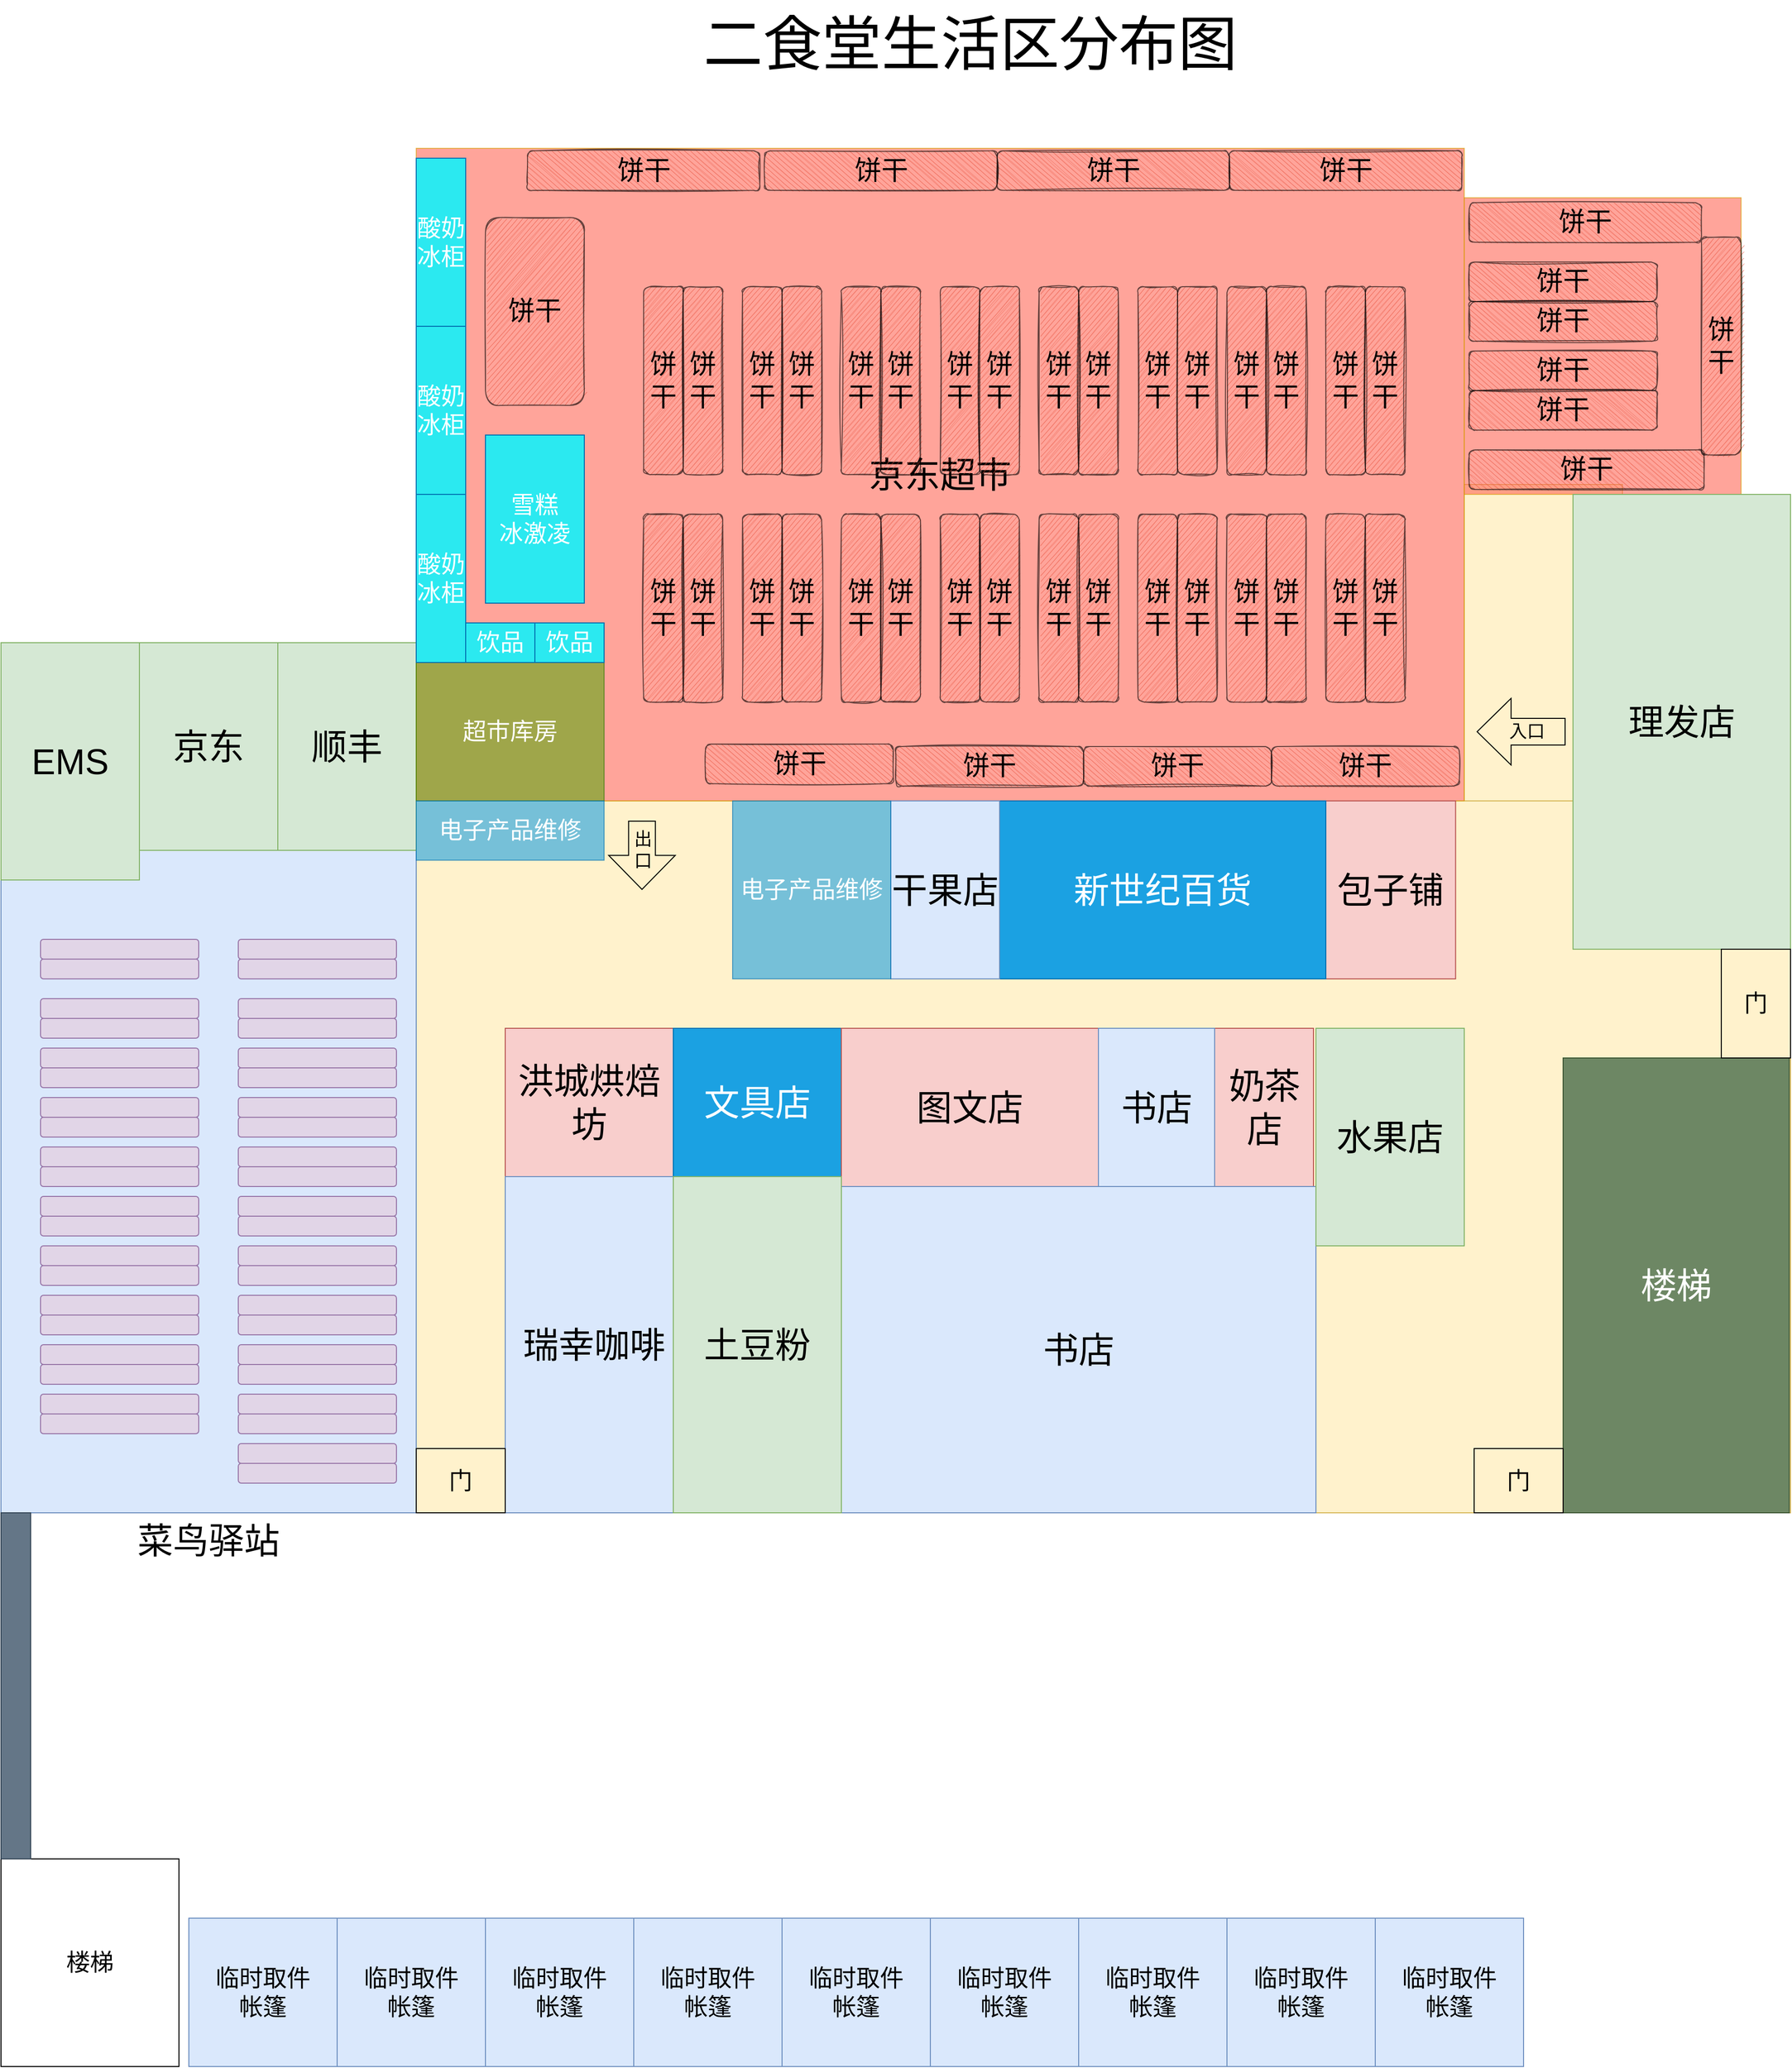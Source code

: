 <mxfile version="20.2.7" type="device"><diagram id="ftSBkCilWNvY00WkRWPh" name="第 1 页"><mxGraphModel dx="2687" dy="1644" grid="1" gridSize="10" guides="1" tooltips="1" connect="1" arrows="1" fold="1" page="1" pageScale="1" pageWidth="2250" pageHeight="1700" math="0" shadow="0"><root><mxCell id="0"/><mxCell id="1" parent="0"/><mxCell id="KWFDjnMZD2PbxV3xAg0K-165" value="" style="rounded=0;whiteSpace=wrap;html=1;fillColor=#fff2cc;strokeColor=#d6b656;" vertex="1" parent="1"><mxGeometry x="1620" y="530" width="160" height="320" as="geometry"/></mxCell><mxCell id="KWFDjnMZD2PbxV3xAg0K-2" value="" style="rounded=0;whiteSpace=wrap;html=1;fillColor=#fff2cc;strokeColor=#d6b656;" vertex="1" parent="1"><mxGeometry x="550" y="850" width="1400" height="720" as="geometry"/></mxCell><mxCell id="KWFDjnMZD2PbxV3xAg0K-3" value="菜鸟驿站" style="rounded=0;whiteSpace=wrap;html=1;fillColor=#dae8fc;strokeColor=#6c8ebf;fontSize=36;labelPosition=center;verticalLabelPosition=bottom;align=center;verticalAlign=top;" vertex="1" parent="1"><mxGeometry x="140" y="710" width="420" height="860" as="geometry"/></mxCell><mxCell id="KWFDjnMZD2PbxV3xAg0K-17" value="" style="rounded=1;whiteSpace=wrap;html=1;fontSize=36;fillColor=#e1d5e7;strokeColor=#9673a6;" vertex="1" parent="1"><mxGeometry x="380" y="1010" width="160" height="20" as="geometry"/></mxCell><mxCell id="KWFDjnMZD2PbxV3xAg0K-18" value="" style="rounded=1;whiteSpace=wrap;html=1;fontSize=36;fillColor=#e1d5e7;strokeColor=#9673a6;" vertex="1" parent="1"><mxGeometry x="380" y="1050" width="160" height="20" as="geometry"/></mxCell><mxCell id="KWFDjnMZD2PbxV3xAg0K-19" value="" style="rounded=1;whiteSpace=wrap;html=1;fontSize=36;fillColor=#e1d5e7;strokeColor=#9673a6;" vertex="1" parent="1"><mxGeometry x="380" y="1070" width="160" height="20" as="geometry"/></mxCell><mxCell id="KWFDjnMZD2PbxV3xAg0K-20" value="" style="rounded=1;whiteSpace=wrap;html=1;fontSize=36;fillColor=#e1d5e7;strokeColor=#9673a6;" vertex="1" parent="1"><mxGeometry x="380" y="1100" width="160" height="20" as="geometry"/></mxCell><mxCell id="KWFDjnMZD2PbxV3xAg0K-21" value="" style="rounded=1;whiteSpace=wrap;html=1;fontSize=36;fillColor=#e1d5e7;strokeColor=#9673a6;" vertex="1" parent="1"><mxGeometry x="380" y="1150" width="160" height="20" as="geometry"/></mxCell><mxCell id="KWFDjnMZD2PbxV3xAg0K-22" value="" style="rounded=1;whiteSpace=wrap;html=1;fontSize=36;fillColor=#e1d5e7;strokeColor=#9673a6;" vertex="1" parent="1"><mxGeometry x="380" y="1170" width="160" height="20" as="geometry"/></mxCell><mxCell id="KWFDjnMZD2PbxV3xAg0K-23" value="" style="rounded=1;whiteSpace=wrap;html=1;fontSize=36;fillColor=#e1d5e7;strokeColor=#9673a6;" vertex="1" parent="1"><mxGeometry x="380" y="1200" width="160" height="20" as="geometry"/></mxCell><mxCell id="KWFDjnMZD2PbxV3xAg0K-24" value="" style="rounded=1;whiteSpace=wrap;html=1;fontSize=36;fillColor=#e1d5e7;strokeColor=#9673a6;" vertex="1" parent="1"><mxGeometry x="380" y="1220" width="160" height="20" as="geometry"/></mxCell><mxCell id="KWFDjnMZD2PbxV3xAg0K-25" value="" style="rounded=1;whiteSpace=wrap;html=1;fontSize=36;fillColor=#e1d5e7;strokeColor=#9673a6;" vertex="1" parent="1"><mxGeometry x="380" y="1250" width="160" height="20" as="geometry"/></mxCell><mxCell id="KWFDjnMZD2PbxV3xAg0K-26" value="" style="rounded=1;whiteSpace=wrap;html=1;fontSize=36;fillColor=#e1d5e7;strokeColor=#9673a6;" vertex="1" parent="1"><mxGeometry x="380" y="1270" width="160" height="20" as="geometry"/></mxCell><mxCell id="KWFDjnMZD2PbxV3xAg0K-27" value="" style="rounded=1;whiteSpace=wrap;html=1;fontSize=36;fillColor=#e1d5e7;strokeColor=#9673a6;" vertex="1" parent="1"><mxGeometry x="380" y="990" width="160" height="20" as="geometry"/></mxCell><mxCell id="KWFDjnMZD2PbxV3xAg0K-28" value="" style="rounded=1;whiteSpace=wrap;html=1;fontSize=36;fillColor=#e1d5e7;strokeColor=#9673a6;" vertex="1" parent="1"><mxGeometry x="380" y="1120" width="160" height="20" as="geometry"/></mxCell><mxCell id="KWFDjnMZD2PbxV3xAg0K-29" value="" style="rounded=1;whiteSpace=wrap;html=1;fontSize=36;fillColor=#e1d5e7;strokeColor=#9673a6;" vertex="1" parent="1"><mxGeometry x="380" y="1300" width="160" height="20" as="geometry"/></mxCell><mxCell id="KWFDjnMZD2PbxV3xAg0K-30" value="" style="rounded=1;whiteSpace=wrap;html=1;fontSize=36;fillColor=#e1d5e7;strokeColor=#9673a6;" vertex="1" parent="1"><mxGeometry x="380" y="1320" width="160" height="20" as="geometry"/></mxCell><mxCell id="KWFDjnMZD2PbxV3xAg0K-33" value="京东" style="rounded=0;whiteSpace=wrap;html=1;fontSize=36;fillColor=#d5e8d4;strokeColor=#82b366;" vertex="1" parent="1"><mxGeometry x="280" y="690" width="140" height="210" as="geometry"/></mxCell><mxCell id="KWFDjnMZD2PbxV3xAg0K-34" value="顺丰" style="rounded=0;whiteSpace=wrap;html=1;fontSize=36;fillColor=#d5e8d4;strokeColor=#82b366;" vertex="1" parent="1"><mxGeometry x="420" y="690" width="140" height="210" as="geometry"/></mxCell><mxCell id="KWFDjnMZD2PbxV3xAg0K-36" value="洪城烘焙坊" style="rounded=0;whiteSpace=wrap;html=1;fontSize=36;fillColor=#f8cecc;strokeColor=#b85450;" vertex="1" parent="1"><mxGeometry x="650" y="1080" width="170" height="150" as="geometry"/></mxCell><mxCell id="KWFDjnMZD2PbxV3xAg0K-37" value="瑞幸咖啡" style="rounded=0;whiteSpace=wrap;html=1;fontSize=36;fillColor=#dae8fc;strokeColor=#6c8ebf;" vertex="1" parent="1"><mxGeometry x="650" y="1230" width="180" height="340" as="geometry"/></mxCell><mxCell id="KWFDjnMZD2PbxV3xAg0K-38" value="京东超市" style="rounded=0;whiteSpace=wrap;html=1;fontSize=36;fillColor=#FF6857;strokeColor=#d79b00;opacity=60;" vertex="1" parent="1"><mxGeometry x="560" y="190" width="1060" height="660" as="geometry"/></mxCell><mxCell id="KWFDjnMZD2PbxV3xAg0K-39" value="" style="shape=flexArrow;endArrow=classic;html=1;rounded=0;fontSize=36;endWidth=39.259;endSize=11.121;width=27.083;" edge="1" parent="1"><mxGeometry width="50" height="50" relative="1" as="geometry"><mxPoint x="1722.5" y="780" as="sourcePoint"/><mxPoint x="1632.5" y="780" as="targetPoint"/></mxGeometry></mxCell><mxCell id="KWFDjnMZD2PbxV3xAg0K-41" value="入口" style="edgeLabel;html=1;align=center;verticalAlign=middle;resizable=0;points=[];fontSize=18;labelBackgroundColor=none;" vertex="1" connectable="0" parent="KWFDjnMZD2PbxV3xAg0K-39"><mxGeometry x="0.305" relative="1" as="geometry"><mxPoint x="19" as="offset"/></mxGeometry></mxCell><mxCell id="KWFDjnMZD2PbxV3xAg0K-42" value="" style="shape=flexArrow;endArrow=classic;html=1;rounded=0;fontSize=36;endWidth=39.259;endSize=11.121;width=27.083;labelBackgroundColor=none;" edge="1" parent="1"><mxGeometry width="50" height="50" relative="1" as="geometry"><mxPoint x="788.33" y="870" as="sourcePoint"/><mxPoint x="788.33" y="940" as="targetPoint"/></mxGeometry></mxCell><mxCell id="KWFDjnMZD2PbxV3xAg0K-44" value="出&lt;br&gt;口" style="edgeLabel;html=1;align=center;verticalAlign=middle;resizable=0;points=[];fontSize=18;labelBackgroundColor=none;" vertex="1" connectable="0" parent="KWFDjnMZD2PbxV3xAg0K-42"><mxGeometry x="-0.491" y="2" relative="1" as="geometry"><mxPoint x="-2" y="12" as="offset"/></mxGeometry></mxCell><mxCell id="KWFDjnMZD2PbxV3xAg0K-45" value="&lt;font style=&quot;font-size: 24px;&quot;&gt;超市库房&lt;/font&gt;" style="rounded=0;whiteSpace=wrap;html=1;labelBackgroundColor=none;fontSize=24;fillColor=#60a917;opacity=60;strokeColor=#2D7600;arcSize=29;fontColor=#ffffff;" vertex="1" parent="1"><mxGeometry x="560" y="710" width="190" height="140" as="geometry"/></mxCell><mxCell id="KWFDjnMZD2PbxV3xAg0K-46" value="饼干" style="rounded=1;whiteSpace=wrap;html=1;shadow=0;glass=0;sketch=1;fillStyle=auto;fontSize=27;fontColor=none;fillColor=#E85642;gradientColor=none;opacity=60;" vertex="1" parent="1"><mxGeometry x="830" y="560" width="40" height="190" as="geometry"/></mxCell><mxCell id="KWFDjnMZD2PbxV3xAg0K-47" value="EMS" style="rounded=0;whiteSpace=wrap;html=1;fontSize=36;fillColor=#d5e8d4;strokeColor=#82b366;" vertex="1" parent="1"><mxGeometry x="140" y="690" width="140" height="240" as="geometry"/></mxCell><mxCell id="KWFDjnMZD2PbxV3xAg0K-49" value="" style="rounded=1;whiteSpace=wrap;html=1;fontSize=36;fillColor=#e1d5e7;strokeColor=#9673a6;" vertex="1" parent="1"><mxGeometry x="380" y="1350" width="160" height="20" as="geometry"/></mxCell><mxCell id="KWFDjnMZD2PbxV3xAg0K-50" value="" style="rounded=1;whiteSpace=wrap;html=1;fontSize=36;fillColor=#e1d5e7;strokeColor=#9673a6;" vertex="1" parent="1"><mxGeometry x="380" y="1370" width="160" height="20" as="geometry"/></mxCell><mxCell id="KWFDjnMZD2PbxV3xAg0K-51" value="" style="rounded=1;whiteSpace=wrap;html=1;fontSize=36;fillColor=#e1d5e7;strokeColor=#9673a6;" vertex="1" parent="1"><mxGeometry x="380" y="1400" width="160" height="20" as="geometry"/></mxCell><mxCell id="KWFDjnMZD2PbxV3xAg0K-52" value="" style="rounded=1;whiteSpace=wrap;html=1;fontSize=36;fillColor=#e1d5e7;strokeColor=#9673a6;" vertex="1" parent="1"><mxGeometry x="380" y="1420" width="160" height="20" as="geometry"/></mxCell><mxCell id="KWFDjnMZD2PbxV3xAg0K-53" value="" style="rounded=1;whiteSpace=wrap;html=1;fontSize=36;fillColor=#e1d5e7;strokeColor=#9673a6;" vertex="1" parent="1"><mxGeometry x="380" y="1450" width="160" height="20" as="geometry"/></mxCell><mxCell id="KWFDjnMZD2PbxV3xAg0K-54" value="" style="rounded=1;whiteSpace=wrap;html=1;fontSize=36;fillColor=#e1d5e7;strokeColor=#9673a6;" vertex="1" parent="1"><mxGeometry x="380" y="1470" width="160" height="20" as="geometry"/></mxCell><mxCell id="KWFDjnMZD2PbxV3xAg0K-76" value="" style="rounded=1;whiteSpace=wrap;html=1;fontSize=36;fillColor=#e1d5e7;strokeColor=#9673a6;" vertex="1" parent="1"><mxGeometry x="380" y="1500" width="160" height="20" as="geometry"/></mxCell><mxCell id="KWFDjnMZD2PbxV3xAg0K-77" value="" style="rounded=1;whiteSpace=wrap;html=1;fontSize=36;fillColor=#e1d5e7;strokeColor=#9673a6;" vertex="1" parent="1"><mxGeometry x="380" y="1520" width="160" height="20" as="geometry"/></mxCell><mxCell id="KWFDjnMZD2PbxV3xAg0K-78" value="" style="rounded=1;whiteSpace=wrap;html=1;fontSize=36;fillColor=#e1d5e7;strokeColor=#9673a6;" vertex="1" parent="1"><mxGeometry x="180" y="1010" width="160" height="20" as="geometry"/></mxCell><mxCell id="KWFDjnMZD2PbxV3xAg0K-79" value="" style="rounded=1;whiteSpace=wrap;html=1;fontSize=36;fillColor=#e1d5e7;strokeColor=#9673a6;" vertex="1" parent="1"><mxGeometry x="180" y="1050" width="160" height="20" as="geometry"/></mxCell><mxCell id="KWFDjnMZD2PbxV3xAg0K-80" value="" style="rounded=1;whiteSpace=wrap;html=1;fontSize=36;fillColor=#e1d5e7;strokeColor=#9673a6;" vertex="1" parent="1"><mxGeometry x="180" y="1070" width="160" height="20" as="geometry"/></mxCell><mxCell id="KWFDjnMZD2PbxV3xAg0K-81" value="" style="rounded=1;whiteSpace=wrap;html=1;fontSize=36;fillColor=#e1d5e7;strokeColor=#9673a6;" vertex="1" parent="1"><mxGeometry x="180" y="1100" width="160" height="20" as="geometry"/></mxCell><mxCell id="KWFDjnMZD2PbxV3xAg0K-82" value="" style="rounded=1;whiteSpace=wrap;html=1;fontSize=36;fillColor=#e1d5e7;strokeColor=#9673a6;" vertex="1" parent="1"><mxGeometry x="180" y="1150" width="160" height="20" as="geometry"/></mxCell><mxCell id="KWFDjnMZD2PbxV3xAg0K-83" value="" style="rounded=1;whiteSpace=wrap;html=1;fontSize=36;fillColor=#e1d5e7;strokeColor=#9673a6;" vertex="1" parent="1"><mxGeometry x="180" y="1170" width="160" height="20" as="geometry"/></mxCell><mxCell id="KWFDjnMZD2PbxV3xAg0K-84" value="" style="rounded=1;whiteSpace=wrap;html=1;fontSize=36;fillColor=#e1d5e7;strokeColor=#9673a6;" vertex="1" parent="1"><mxGeometry x="180" y="1200" width="160" height="20" as="geometry"/></mxCell><mxCell id="KWFDjnMZD2PbxV3xAg0K-85" value="" style="rounded=1;whiteSpace=wrap;html=1;fontSize=36;fillColor=#e1d5e7;strokeColor=#9673a6;" vertex="1" parent="1"><mxGeometry x="180" y="1220" width="160" height="20" as="geometry"/></mxCell><mxCell id="KWFDjnMZD2PbxV3xAg0K-86" value="" style="rounded=1;whiteSpace=wrap;html=1;fontSize=36;fillColor=#e1d5e7;strokeColor=#9673a6;" vertex="1" parent="1"><mxGeometry x="180" y="1250" width="160" height="20" as="geometry"/></mxCell><mxCell id="KWFDjnMZD2PbxV3xAg0K-87" value="" style="rounded=1;whiteSpace=wrap;html=1;fontSize=36;fillColor=#e1d5e7;strokeColor=#9673a6;" vertex="1" parent="1"><mxGeometry x="180" y="1270" width="160" height="20" as="geometry"/></mxCell><mxCell id="KWFDjnMZD2PbxV3xAg0K-88" value="" style="rounded=1;whiteSpace=wrap;html=1;fontSize=36;fillColor=#e1d5e7;strokeColor=#9673a6;" vertex="1" parent="1"><mxGeometry x="180" y="990" width="160" height="20" as="geometry"/></mxCell><mxCell id="KWFDjnMZD2PbxV3xAg0K-89" value="" style="rounded=1;whiteSpace=wrap;html=1;fontSize=36;fillColor=#e1d5e7;strokeColor=#9673a6;" vertex="1" parent="1"><mxGeometry x="180" y="1120" width="160" height="20" as="geometry"/></mxCell><mxCell id="KWFDjnMZD2PbxV3xAg0K-90" value="" style="rounded=1;whiteSpace=wrap;html=1;fontSize=36;fillColor=#e1d5e7;strokeColor=#9673a6;" vertex="1" parent="1"><mxGeometry x="180" y="1300" width="160" height="20" as="geometry"/></mxCell><mxCell id="KWFDjnMZD2PbxV3xAg0K-91" value="" style="rounded=1;whiteSpace=wrap;html=1;fontSize=36;fillColor=#e1d5e7;strokeColor=#9673a6;" vertex="1" parent="1"><mxGeometry x="180" y="1320" width="160" height="20" as="geometry"/></mxCell><mxCell id="KWFDjnMZD2PbxV3xAg0K-92" value="" style="rounded=1;whiteSpace=wrap;html=1;fontSize=36;fillColor=#e1d5e7;strokeColor=#9673a6;" vertex="1" parent="1"><mxGeometry x="180" y="1350" width="160" height="20" as="geometry"/></mxCell><mxCell id="KWFDjnMZD2PbxV3xAg0K-93" value="" style="rounded=1;whiteSpace=wrap;html=1;fontSize=36;fillColor=#e1d5e7;strokeColor=#9673a6;" vertex="1" parent="1"><mxGeometry x="180" y="1370" width="160" height="20" as="geometry"/></mxCell><mxCell id="KWFDjnMZD2PbxV3xAg0K-94" value="" style="rounded=1;whiteSpace=wrap;html=1;fontSize=36;fillColor=#e1d5e7;strokeColor=#9673a6;" vertex="1" parent="1"><mxGeometry x="180" y="1400" width="160" height="20" as="geometry"/></mxCell><mxCell id="KWFDjnMZD2PbxV3xAg0K-95" value="" style="rounded=1;whiteSpace=wrap;html=1;fontSize=36;fillColor=#e1d5e7;strokeColor=#9673a6;" vertex="1" parent="1"><mxGeometry x="180" y="1420" width="160" height="20" as="geometry"/></mxCell><mxCell id="KWFDjnMZD2PbxV3xAg0K-96" value="" style="rounded=1;whiteSpace=wrap;html=1;fontSize=36;fillColor=#e1d5e7;strokeColor=#9673a6;" vertex="1" parent="1"><mxGeometry x="180" y="1450" width="160" height="20" as="geometry"/></mxCell><mxCell id="KWFDjnMZD2PbxV3xAg0K-97" value="" style="rounded=1;whiteSpace=wrap;html=1;fontSize=36;fillColor=#e1d5e7;strokeColor=#9673a6;" vertex="1" parent="1"><mxGeometry x="180" y="1470" width="160" height="20" as="geometry"/></mxCell><mxCell id="KWFDjnMZD2PbxV3xAg0K-100" value="&lt;font style=&quot;font-size: 24px;&quot;&gt;电子产品维修&lt;/font&gt;" style="rounded=0;whiteSpace=wrap;html=1;labelBackgroundColor=none;fontSize=24;fillColor=#1ba1e2;opacity=60;strokeColor=#006EAF;arcSize=29;fontColor=#ffffff;" vertex="1" parent="1"><mxGeometry x="560" y="850" width="190" height="60" as="geometry"/></mxCell><mxCell id="KWFDjnMZD2PbxV3xAg0K-101" value="饼干" style="rounded=1;whiteSpace=wrap;html=1;shadow=0;glass=0;sketch=1;fillStyle=auto;fontSize=27;fontColor=none;fillColor=#E85642;gradientColor=none;opacity=60;" vertex="1" parent="1"><mxGeometry x="830" y="330" width="40" height="190" as="geometry"/></mxCell><mxCell id="KWFDjnMZD2PbxV3xAg0K-102" value="饼干" style="rounded=1;whiteSpace=wrap;html=1;shadow=0;glass=0;sketch=1;fillStyle=auto;fontSize=27;fontColor=none;fillColor=#E85642;gradientColor=none;opacity=60;" vertex="1" parent="1"><mxGeometry x="790" y="330" width="40" height="190" as="geometry"/></mxCell><mxCell id="KWFDjnMZD2PbxV3xAg0K-103" value="饼干" style="rounded=1;whiteSpace=wrap;html=1;shadow=0;glass=0;sketch=1;fillStyle=auto;fontSize=27;fontColor=none;fillColor=#E85642;gradientColor=none;opacity=60;" vertex="1" parent="1"><mxGeometry x="790" y="560" width="40" height="190" as="geometry"/></mxCell><mxCell id="KWFDjnMZD2PbxV3xAg0K-104" value="饼干" style="rounded=1;whiteSpace=wrap;html=1;shadow=0;glass=0;sketch=1;fillStyle=auto;fontSize=27;fontColor=none;fillColor=#E85642;gradientColor=none;opacity=60;" vertex="1" parent="1"><mxGeometry x="930" y="560" width="40" height="190" as="geometry"/></mxCell><mxCell id="KWFDjnMZD2PbxV3xAg0K-105" value="饼干" style="rounded=1;whiteSpace=wrap;html=1;shadow=0;glass=0;sketch=1;fillStyle=auto;fontSize=27;fontColor=none;fillColor=#E85642;gradientColor=none;opacity=60;" vertex="1" parent="1"><mxGeometry x="930" y="330" width="40" height="190" as="geometry"/></mxCell><mxCell id="KWFDjnMZD2PbxV3xAg0K-106" value="饼干" style="rounded=1;whiteSpace=wrap;html=1;shadow=0;glass=0;sketch=1;fillStyle=auto;fontSize=27;fontColor=none;fillColor=#E85642;gradientColor=none;opacity=60;" vertex="1" parent="1"><mxGeometry x="890" y="330" width="40" height="190" as="geometry"/></mxCell><mxCell id="KWFDjnMZD2PbxV3xAg0K-107" value="饼干" style="rounded=1;whiteSpace=wrap;html=1;shadow=0;glass=0;sketch=1;fillStyle=auto;fontSize=27;fontColor=none;fillColor=#E85642;gradientColor=none;opacity=60;" vertex="1" parent="1"><mxGeometry x="890" y="560" width="40" height="190" as="geometry"/></mxCell><mxCell id="KWFDjnMZD2PbxV3xAg0K-108" value="饼干" style="rounded=1;whiteSpace=wrap;html=1;shadow=0;glass=0;sketch=1;fillStyle=auto;fontSize=27;fontColor=none;fillColor=#E85642;gradientColor=none;opacity=60;" vertex="1" parent="1"><mxGeometry x="1030" y="560" width="40" height="190" as="geometry"/></mxCell><mxCell id="KWFDjnMZD2PbxV3xAg0K-109" value="饼干" style="rounded=1;whiteSpace=wrap;html=1;shadow=0;glass=0;sketch=1;fillStyle=auto;fontSize=27;fontColor=none;fillColor=#E85642;gradientColor=none;opacity=60;" vertex="1" parent="1"><mxGeometry x="1030" y="330" width="40" height="190" as="geometry"/></mxCell><mxCell id="KWFDjnMZD2PbxV3xAg0K-110" value="饼干" style="rounded=1;whiteSpace=wrap;html=1;shadow=0;glass=0;sketch=1;fillStyle=auto;fontSize=27;fontColor=none;fillColor=#E85642;gradientColor=none;opacity=60;" vertex="1" parent="1"><mxGeometry x="990" y="330" width="40" height="190" as="geometry"/></mxCell><mxCell id="KWFDjnMZD2PbxV3xAg0K-111" value="饼干" style="rounded=1;whiteSpace=wrap;html=1;shadow=0;glass=0;sketch=1;fillStyle=auto;fontSize=27;fontColor=none;fillColor=#E85642;gradientColor=none;opacity=60;" vertex="1" parent="1"><mxGeometry x="990" y="560" width="40" height="190" as="geometry"/></mxCell><mxCell id="KWFDjnMZD2PbxV3xAg0K-112" value="饼干" style="rounded=1;whiteSpace=wrap;html=1;shadow=0;glass=0;sketch=1;fillStyle=auto;fontSize=27;fontColor=none;fillColor=#E85642;gradientColor=none;opacity=60;" vertex="1" parent="1"><mxGeometry x="1130" y="560" width="40" height="190" as="geometry"/></mxCell><mxCell id="KWFDjnMZD2PbxV3xAg0K-113" value="饼干" style="rounded=1;whiteSpace=wrap;html=1;shadow=0;glass=0;sketch=1;fillStyle=auto;fontSize=27;fontColor=none;fillColor=#E85642;gradientColor=none;opacity=60;" vertex="1" parent="1"><mxGeometry x="1130" y="330" width="40" height="190" as="geometry"/></mxCell><mxCell id="KWFDjnMZD2PbxV3xAg0K-114" value="饼干" style="rounded=1;whiteSpace=wrap;html=1;shadow=0;glass=0;sketch=1;fillStyle=auto;fontSize=27;fontColor=none;fillColor=#E85642;gradientColor=none;opacity=60;" vertex="1" parent="1"><mxGeometry x="1090" y="330" width="40" height="190" as="geometry"/></mxCell><mxCell id="KWFDjnMZD2PbxV3xAg0K-115" value="饼干" style="rounded=1;whiteSpace=wrap;html=1;shadow=0;glass=0;sketch=1;fillStyle=auto;fontSize=27;fontColor=none;fillColor=#E85642;gradientColor=none;opacity=60;" vertex="1" parent="1"><mxGeometry x="1090" y="560" width="40" height="190" as="geometry"/></mxCell><mxCell id="KWFDjnMZD2PbxV3xAg0K-116" value="饼干" style="rounded=1;whiteSpace=wrap;html=1;shadow=0;glass=0;sketch=1;fillStyle=auto;fontSize=27;fontColor=none;fillColor=#E85642;gradientColor=none;opacity=60;" vertex="1" parent="1"><mxGeometry x="1230" y="560" width="40" height="190" as="geometry"/></mxCell><mxCell id="KWFDjnMZD2PbxV3xAg0K-117" value="饼干" style="rounded=1;whiteSpace=wrap;html=1;shadow=0;glass=0;sketch=1;fillStyle=auto;fontSize=27;fontColor=none;fillColor=#E85642;gradientColor=none;opacity=60;" vertex="1" parent="1"><mxGeometry x="1230" y="330" width="40" height="190" as="geometry"/></mxCell><mxCell id="KWFDjnMZD2PbxV3xAg0K-118" value="饼干" style="rounded=1;whiteSpace=wrap;html=1;shadow=0;glass=0;sketch=1;fillStyle=auto;fontSize=27;fontColor=none;fillColor=#E85642;gradientColor=none;opacity=60;" vertex="1" parent="1"><mxGeometry x="1190" y="330" width="40" height="190" as="geometry"/></mxCell><mxCell id="KWFDjnMZD2PbxV3xAg0K-119" value="饼干" style="rounded=1;whiteSpace=wrap;html=1;shadow=0;glass=0;sketch=1;fillStyle=auto;fontSize=27;fontColor=none;fillColor=#E85642;gradientColor=none;opacity=60;" vertex="1" parent="1"><mxGeometry x="1190" y="560" width="40" height="190" as="geometry"/></mxCell><mxCell id="KWFDjnMZD2PbxV3xAg0K-120" value="饼干" style="rounded=1;whiteSpace=wrap;html=1;shadow=0;glass=0;sketch=1;fillStyle=auto;fontSize=27;fontColor=none;fillColor=#E85642;gradientColor=none;opacity=60;" vertex="1" parent="1"><mxGeometry x="1330" y="560" width="40" height="190" as="geometry"/></mxCell><mxCell id="KWFDjnMZD2PbxV3xAg0K-121" value="饼干" style="rounded=1;whiteSpace=wrap;html=1;shadow=0;glass=0;sketch=1;fillStyle=auto;fontSize=27;fontColor=none;fillColor=#E85642;gradientColor=none;opacity=60;" vertex="1" parent="1"><mxGeometry x="1330" y="330" width="40" height="190" as="geometry"/></mxCell><mxCell id="KWFDjnMZD2PbxV3xAg0K-122" value="饼干" style="rounded=1;whiteSpace=wrap;html=1;shadow=0;glass=0;sketch=1;fillStyle=auto;fontSize=27;fontColor=none;fillColor=#E85642;gradientColor=none;opacity=60;" vertex="1" parent="1"><mxGeometry x="1290" y="330" width="40" height="190" as="geometry"/></mxCell><mxCell id="KWFDjnMZD2PbxV3xAg0K-123" value="饼干" style="rounded=1;whiteSpace=wrap;html=1;shadow=0;glass=0;sketch=1;fillStyle=auto;fontSize=27;fontColor=none;fillColor=#E85642;gradientColor=none;opacity=60;" vertex="1" parent="1"><mxGeometry x="1290" y="560" width="40" height="190" as="geometry"/></mxCell><mxCell id="KWFDjnMZD2PbxV3xAg0K-124" value="饼干" style="rounded=1;whiteSpace=wrap;html=1;shadow=0;glass=0;sketch=1;fillStyle=auto;fontSize=27;fontColor=none;fillColor=#E85642;gradientColor=none;opacity=60;" vertex="1" parent="1"><mxGeometry x="1420" y="560" width="40" height="190" as="geometry"/></mxCell><mxCell id="KWFDjnMZD2PbxV3xAg0K-125" value="饼干" style="rounded=1;whiteSpace=wrap;html=1;shadow=0;glass=0;sketch=1;fillStyle=auto;fontSize=27;fontColor=none;fillColor=#E85642;gradientColor=none;opacity=60;" vertex="1" parent="1"><mxGeometry x="1420" y="330" width="40" height="190" as="geometry"/></mxCell><mxCell id="KWFDjnMZD2PbxV3xAg0K-126" value="饼干" style="rounded=1;whiteSpace=wrap;html=1;shadow=0;glass=0;sketch=1;fillStyle=auto;fontSize=27;fontColor=none;fillColor=#E85642;gradientColor=none;opacity=60;" vertex="1" parent="1"><mxGeometry x="1380" y="330" width="40" height="190" as="geometry"/></mxCell><mxCell id="KWFDjnMZD2PbxV3xAg0K-127" value="饼干" style="rounded=1;whiteSpace=wrap;html=1;shadow=0;glass=0;sketch=1;fillStyle=auto;fontSize=27;fontColor=none;fillColor=#E85642;gradientColor=none;opacity=60;" vertex="1" parent="1"><mxGeometry x="1380" y="560" width="40" height="190" as="geometry"/></mxCell><mxCell id="KWFDjnMZD2PbxV3xAg0K-128" value="" style="rounded=0;whiteSpace=wrap;html=1;fontSize=36;fillColor=#FF6857;strokeColor=#d79b00;opacity=60;" vertex="1" parent="1"><mxGeometry x="1620" y="240" width="280" height="300" as="geometry"/></mxCell><mxCell id="KWFDjnMZD2PbxV3xAg0K-130" value="饼干" style="rounded=1;whiteSpace=wrap;html=1;shadow=0;glass=0;sketch=1;fillStyle=auto;fontSize=27;fontColor=none;fillColor=#E85642;gradientColor=none;opacity=60;rotation=90;horizontal=0;" vertex="1" parent="1"><mxGeometry x="1722.5" y="147.5" width="40" height="235" as="geometry"/></mxCell><mxCell id="KWFDjnMZD2PbxV3xAg0K-131" value="饼干" style="rounded=1;whiteSpace=wrap;html=1;shadow=0;glass=0;sketch=1;fillStyle=auto;fontSize=27;fontColor=none;fillColor=#E85642;gradientColor=none;opacity=60;rotation=90;horizontal=0;" vertex="1" parent="1"><mxGeometry x="1723.75" y="396.25" width="40" height="237.5" as="geometry"/></mxCell><mxCell id="KWFDjnMZD2PbxV3xAg0K-132" value="饼干" style="rounded=1;whiteSpace=wrap;html=1;shadow=0;glass=0;sketch=1;fillStyle=auto;fontSize=27;fontColor=none;fillColor=#E85642;gradientColor=none;opacity=60;rotation=90;horizontal=0;" vertex="1" parent="1"><mxGeometry x="1700" y="270" width="40" height="190" as="geometry"/></mxCell><mxCell id="KWFDjnMZD2PbxV3xAg0K-133" value="饼干" style="rounded=1;whiteSpace=wrap;html=1;shadow=0;glass=0;sketch=1;fillStyle=auto;fontSize=27;fontColor=none;fillColor=#E85642;gradientColor=none;opacity=60;rotation=90;horizontal=0;" vertex="1" parent="1"><mxGeometry x="1700" y="230" width="40" height="190" as="geometry"/></mxCell><mxCell id="KWFDjnMZD2PbxV3xAg0K-134" value="饼干" style="rounded=1;whiteSpace=wrap;html=1;shadow=0;glass=0;sketch=1;fillStyle=auto;fontSize=27;fontColor=none;fillColor=#E85642;gradientColor=none;opacity=60;rotation=90;horizontal=0;" vertex="1" parent="1"><mxGeometry x="1700" y="360" width="40" height="190" as="geometry"/></mxCell><mxCell id="KWFDjnMZD2PbxV3xAg0K-135" value="饼干" style="rounded=1;whiteSpace=wrap;html=1;shadow=0;glass=0;sketch=1;fillStyle=auto;fontSize=27;fontColor=none;fillColor=#E85642;gradientColor=none;opacity=60;rotation=90;horizontal=0;" vertex="1" parent="1"><mxGeometry x="1700" y="320" width="40" height="190" as="geometry"/></mxCell><mxCell id="KWFDjnMZD2PbxV3xAg0K-137" value="饼干" style="rounded=1;whiteSpace=wrap;html=1;shadow=0;glass=0;sketch=1;fillStyle=auto;fontSize=27;fontColor=none;fillColor=#E85642;gradientColor=none;opacity=60;" vertex="1" parent="1"><mxGeometry x="1860" y="280" width="40" height="220" as="geometry"/></mxCell><mxCell id="KWFDjnMZD2PbxV3xAg0K-139" value="饼干" style="rounded=1;whiteSpace=wrap;html=1;shadow=0;glass=0;sketch=1;fillStyle=auto;fontSize=27;fontColor=none;fillColor=#E85642;gradientColor=none;opacity=60;rotation=90;horizontal=0;" vertex="1" parent="1"><mxGeometry x="1480" y="95" width="40" height="235" as="geometry"/></mxCell><mxCell id="KWFDjnMZD2PbxV3xAg0K-140" value="饼干" style="rounded=1;whiteSpace=wrap;html=1;shadow=0;glass=0;sketch=1;fillStyle=auto;fontSize=27;fontColor=none;fillColor=#E85642;gradientColor=none;opacity=60;rotation=90;horizontal=0;" vertex="1" parent="1"><mxGeometry x="1245" y="95" width="40" height="235" as="geometry"/></mxCell><mxCell id="KWFDjnMZD2PbxV3xAg0K-141" value="饼干" style="rounded=1;whiteSpace=wrap;html=1;shadow=0;glass=0;sketch=1;fillStyle=auto;fontSize=27;fontColor=none;fillColor=#E85642;gradientColor=none;opacity=60;rotation=90;horizontal=0;" vertex="1" parent="1"><mxGeometry x="1010" y="95" width="40" height="235" as="geometry"/></mxCell><mxCell id="KWFDjnMZD2PbxV3xAg0K-142" value="饼干" style="rounded=1;whiteSpace=wrap;html=1;shadow=0;glass=0;sketch=1;fillStyle=auto;fontSize=27;fontColor=none;fillColor=#E85642;gradientColor=none;opacity=60;rotation=90;horizontal=0;" vertex="1" parent="1"><mxGeometry x="770" y="95" width="40" height="235" as="geometry"/></mxCell><mxCell id="KWFDjnMZD2PbxV3xAg0K-143" value="饼干" style="rounded=1;whiteSpace=wrap;html=1;shadow=0;glass=0;sketch=1;fillStyle=auto;fontSize=27;fontColor=none;fillColor=#E85642;gradientColor=none;opacity=60;rotation=90;horizontal=0;" vertex="1" parent="1"><mxGeometry x="927.5" y="717.5" width="40" height="190" as="geometry"/></mxCell><mxCell id="KWFDjnMZD2PbxV3xAg0K-144" value="饼干" style="rounded=1;whiteSpace=wrap;html=1;shadow=0;glass=0;sketch=1;fillStyle=auto;fontSize=27;fontColor=none;fillColor=#E85642;gradientColor=none;opacity=60;rotation=90;horizontal=0;" vertex="1" parent="1"><mxGeometry x="1120" y="720" width="40" height="190" as="geometry"/></mxCell><mxCell id="KWFDjnMZD2PbxV3xAg0K-145" value="饼干" style="rounded=1;whiteSpace=wrap;html=1;shadow=0;glass=0;sketch=1;fillStyle=auto;fontSize=27;fontColor=none;fillColor=#E85642;gradientColor=none;opacity=60;rotation=90;horizontal=0;" vertex="1" parent="1"><mxGeometry x="1310" y="720" width="40" height="190" as="geometry"/></mxCell><mxCell id="KWFDjnMZD2PbxV3xAg0K-146" value="包子铺" style="rounded=0;whiteSpace=wrap;html=1;fontSize=36;fillColor=#f8cecc;strokeColor=#b85450;" vertex="1" parent="1"><mxGeometry x="1480" y="850" width="131.25" height="180" as="geometry"/></mxCell><mxCell id="KWFDjnMZD2PbxV3xAg0K-148" value="&lt;font style=&quot;font-size: 36px;&quot;&gt;新世纪百货&lt;/font&gt;" style="rounded=0;whiteSpace=wrap;html=1;labelBackgroundColor=none;fontSize=36;fillColor=#1ba1e2;strokeColor=#006EAF;arcSize=29;fontColor=#ffffff;" vertex="1" parent="1"><mxGeometry x="1150" y="850" width="330" height="180" as="geometry"/></mxCell><mxCell id="KWFDjnMZD2PbxV3xAg0K-150" value="&lt;font style=&quot;font-size: 36px;&quot;&gt;文具店&lt;/font&gt;" style="rounded=0;whiteSpace=wrap;html=1;labelBackgroundColor=none;fontSize=36;fillColor=#1ba1e2;strokeColor=#006EAF;arcSize=29;fontColor=#ffffff;" vertex="1" parent="1"><mxGeometry x="820" y="1080" width="170" height="150" as="geometry"/></mxCell><mxCell id="KWFDjnMZD2PbxV3xAg0K-151" value="&lt;font style=&quot;font-size: 36px;&quot;&gt;图文店&lt;/font&gt;" style="rounded=0;whiteSpace=wrap;html=1;labelBackgroundColor=none;fontSize=36;fillColor=#f8cecc;strokeColor=#b85450;arcSize=29;" vertex="1" parent="1"><mxGeometry x="990" y="1080" width="260" height="160" as="geometry"/></mxCell><mxCell id="KWFDjnMZD2PbxV3xAg0K-152" value="&lt;font style=&quot;font-size: 36px;&quot;&gt;奶茶店&lt;/font&gt;" style="rounded=0;whiteSpace=wrap;html=1;labelBackgroundColor=none;fontSize=36;fillColor=#f8cecc;strokeColor=#b85450;arcSize=29;" vertex="1" parent="1"><mxGeometry x="1367.5" y="1080" width="100" height="160" as="geometry"/></mxCell><mxCell id="KWFDjnMZD2PbxV3xAg0K-153" value="&lt;font style=&quot;font-size: 36px;&quot;&gt;理发店&lt;/font&gt;" style="rounded=0;whiteSpace=wrap;html=1;labelBackgroundColor=none;fontSize=36;fillColor=#d5e8d4;strokeColor=#82b366;arcSize=29;" vertex="1" parent="1"><mxGeometry x="1730" y="540" width="220" height="460" as="geometry"/></mxCell><mxCell id="KWFDjnMZD2PbxV3xAg0K-154" value="楼梯" style="rounded=0;whiteSpace=wrap;html=1;labelBackgroundColor=none;fontSize=36;fillColor=#6d8764;strokeColor=#3A5431;arcSize=29;fontColor=#ffffff;" vertex="1" parent="1"><mxGeometry x="1720" y="1110" width="228.75" height="460" as="geometry"/></mxCell><mxCell id="KWFDjnMZD2PbxV3xAg0K-155" value="书店" style="rounded=0;whiteSpace=wrap;html=1;labelBackgroundColor=none;fontSize=36;fillColor=#dae8fc;strokeColor=#6c8ebf;" vertex="1" parent="1"><mxGeometry x="990" y="1240" width="480" height="330" as="geometry"/></mxCell><mxCell id="KWFDjnMZD2PbxV3xAg0K-156" value="书店" style="rounded=0;whiteSpace=wrap;html=1;labelBackgroundColor=none;fontSize=36;fillColor=#dae8fc;strokeColor=#6c8ebf;" vertex="1" parent="1"><mxGeometry x="1250" y="1080" width="117.5" height="160" as="geometry"/></mxCell><mxCell id="KWFDjnMZD2PbxV3xAg0K-157" value="干果店" style="rounded=0;whiteSpace=wrap;html=1;labelBackgroundColor=none;fontSize=36;fillColor=#dae8fc;strokeColor=#6c8ebf;" vertex="1" parent="1"><mxGeometry x="1040" y="850" width="110" height="180" as="geometry"/></mxCell><mxCell id="KWFDjnMZD2PbxV3xAg0K-158" value="&lt;font style=&quot;font-size: 36px;&quot;&gt;水果店&lt;/font&gt;" style="rounded=0;whiteSpace=wrap;html=1;labelBackgroundColor=none;fontSize=36;fillColor=#d5e8d4;strokeColor=#82b366;arcSize=29;" vertex="1" parent="1"><mxGeometry x="1470" y="1080" width="150" height="220" as="geometry"/></mxCell><mxCell id="KWFDjnMZD2PbxV3xAg0K-160" value="雪糕&lt;br style=&quot;font-size: 24px;&quot;&gt;冰激凌" style="rounded=0;whiteSpace=wrap;html=1;shadow=0;glass=0;sketch=0;fillStyle=auto;fontSize=24;fontColor=#ffffff;fillColor=#2BE9F0;strokeColor=#006EAF;" vertex="1" parent="1"><mxGeometry x="630" y="480" width="100" height="170" as="geometry"/></mxCell><mxCell id="KWFDjnMZD2PbxV3xAg0K-161" value="饮品" style="rounded=0;whiteSpace=wrap;html=1;shadow=0;glass=0;sketch=0;fillStyle=auto;fontSize=24;fontColor=#ffffff;fillColor=#2BE9F0;strokeColor=#006EAF;" vertex="1" parent="1"><mxGeometry x="610" y="670" width="70" height="40" as="geometry"/></mxCell><mxCell id="KWFDjnMZD2PbxV3xAg0K-162" value="酸奶冰柜" style="rounded=0;whiteSpace=wrap;html=1;shadow=0;glass=0;sketch=0;fillStyle=auto;fontSize=24;fontColor=#ffffff;fillColor=#2BE9F0;strokeColor=#006EAF;" vertex="1" parent="1"><mxGeometry x="560" y="540" width="50" height="170" as="geometry"/></mxCell><mxCell id="KWFDjnMZD2PbxV3xAg0K-163" value="饮品" style="rounded=0;whiteSpace=wrap;html=1;shadow=0;glass=0;sketch=0;fillStyle=auto;fontSize=24;fontColor=#ffffff;fillColor=#2BE9F0;strokeColor=#006EAF;" vertex="1" parent="1"><mxGeometry x="680" y="670" width="70" height="40" as="geometry"/></mxCell><mxCell id="KWFDjnMZD2PbxV3xAg0K-164" value="饼干" style="rounded=1;whiteSpace=wrap;html=1;shadow=0;glass=0;sketch=1;fillStyle=auto;fontSize=27;fontColor=none;fillColor=#E85642;gradientColor=none;opacity=60;rotation=90;horizontal=0;" vertex="1" parent="1"><mxGeometry x="1500" y="720" width="40" height="190" as="geometry"/></mxCell><mxCell id="KWFDjnMZD2PbxV3xAg0K-166" value="酸奶冰柜" style="rounded=0;whiteSpace=wrap;html=1;shadow=0;glass=0;sketch=0;fillStyle=auto;fontSize=24;fontColor=#ffffff;fillColor=#2BE9F0;strokeColor=#006EAF;" vertex="1" parent="1"><mxGeometry x="560" y="370" width="50" height="170" as="geometry"/></mxCell><mxCell id="KWFDjnMZD2PbxV3xAg0K-167" value="酸奶冰柜" style="rounded=0;whiteSpace=wrap;html=1;shadow=0;glass=0;sketch=0;fillStyle=auto;fontSize=24;fontColor=#ffffff;fillColor=#2BE9F0;strokeColor=#006EAF;" vertex="1" parent="1"><mxGeometry x="560" y="200" width="50" height="170" as="geometry"/></mxCell><mxCell id="KWFDjnMZD2PbxV3xAg0K-168" value="饼干" style="rounded=1;whiteSpace=wrap;html=1;shadow=0;glass=0;sketch=1;fillStyle=auto;fontSize=27;fontColor=none;fillColor=#E85642;gradientColor=none;opacity=60;" vertex="1" parent="1"><mxGeometry x="1520" y="330" width="40" height="190" as="geometry"/></mxCell><mxCell id="KWFDjnMZD2PbxV3xAg0K-169" value="饼干" style="rounded=1;whiteSpace=wrap;html=1;shadow=0;glass=0;sketch=1;fillStyle=auto;fontSize=27;fontColor=none;fillColor=#E85642;gradientColor=none;opacity=60;" vertex="1" parent="1"><mxGeometry x="1480" y="330" width="40" height="190" as="geometry"/></mxCell><mxCell id="KWFDjnMZD2PbxV3xAg0K-170" value="饼干" style="rounded=1;whiteSpace=wrap;html=1;shadow=0;glass=0;sketch=1;fillStyle=auto;fontSize=27;fontColor=none;fillColor=#E85642;gradientColor=none;opacity=60;" vertex="1" parent="1"><mxGeometry x="1520" y="560" width="40" height="190" as="geometry"/></mxCell><mxCell id="KWFDjnMZD2PbxV3xAg0K-171" value="饼干" style="rounded=1;whiteSpace=wrap;html=1;shadow=0;glass=0;sketch=1;fillStyle=auto;fontSize=27;fontColor=none;fillColor=#E85642;gradientColor=none;opacity=60;" vertex="1" parent="1"><mxGeometry x="1480" y="560" width="40" height="190" as="geometry"/></mxCell><mxCell id="KWFDjnMZD2PbxV3xAg0K-172" value="&lt;font style=&quot;font-size: 24px;&quot;&gt;电子产品维修&lt;/font&gt;" style="rounded=0;whiteSpace=wrap;html=1;labelBackgroundColor=none;fontSize=24;fillColor=#1ba1e2;opacity=60;strokeColor=#006EAF;arcSize=29;fontColor=#ffffff;" vertex="1" parent="1"><mxGeometry x="880" y="850" width="160" height="180" as="geometry"/></mxCell><mxCell id="KWFDjnMZD2PbxV3xAg0K-173" value="土豆粉" style="rounded=0;whiteSpace=wrap;html=1;fontSize=36;fillColor=#d5e8d4;strokeColor=#82b366;" vertex="1" parent="1"><mxGeometry x="820" y="1230" width="170" height="340" as="geometry"/></mxCell><mxCell id="KWFDjnMZD2PbxV3xAg0K-174" value="饼干" style="rounded=1;whiteSpace=wrap;html=1;shadow=0;glass=0;sketch=1;fillStyle=auto;fontSize=27;fontColor=none;fillColor=#E85642;gradientColor=none;opacity=60;" vertex="1" parent="1"><mxGeometry x="630" y="260" width="100" height="190" as="geometry"/></mxCell><mxCell id="KWFDjnMZD2PbxV3xAg0K-175" value="&lt;font style=&quot;font-size: 60px;&quot;&gt;二食堂生活区分布图&lt;/font&gt;" style="text;html=1;resizable=0;autosize=1;align=center;verticalAlign=middle;points=[];fillColor=none;strokeColor=none;rounded=0;fontSize=36;" vertex="1" parent="1"><mxGeometry x="840" y="40" width="560" height="90" as="geometry"/></mxCell><mxCell id="KWFDjnMZD2PbxV3xAg0K-183" value="临时取件&lt;br style=&quot;font-size: 24px;&quot;&gt;帐篷" style="rounded=0;whiteSpace=wrap;html=1;labelBackgroundColor=none;fontSize=24;fillColor=#dae8fc;strokeColor=#6c8ebf;" vertex="1" parent="1"><mxGeometry x="330" y="1980" width="150" height="150" as="geometry"/></mxCell><mxCell id="KWFDjnMZD2PbxV3xAg0K-192" value="门" style="rounded=0;whiteSpace=wrap;html=1;glass=1;labelBackgroundColor=none;sketch=0;fontSize=24;fillColor=none;" vertex="1" parent="1"><mxGeometry x="1880" y="1000" width="70" height="110" as="geometry"/></mxCell><mxCell id="KWFDjnMZD2PbxV3xAg0K-193" value="门" style="rounded=0;whiteSpace=wrap;html=1;glass=1;labelBackgroundColor=none;sketch=0;fontSize=24;fillColor=none;" vertex="1" parent="1"><mxGeometry x="1630" y="1505" width="90" height="65" as="geometry"/></mxCell><mxCell id="KWFDjnMZD2PbxV3xAg0K-194" value="门" style="rounded=0;whiteSpace=wrap;html=1;glass=1;labelBackgroundColor=none;sketch=0;fontSize=24;fillColor=none;" vertex="1" parent="1"><mxGeometry x="560" y="1505" width="90" height="65" as="geometry"/></mxCell><mxCell id="KWFDjnMZD2PbxV3xAg0K-195" value="楼梯" style="rounded=0;whiteSpace=wrap;html=1;glass=1;labelBackgroundColor=none;sketch=0;fontSize=24;fillColor=none;" vertex="1" parent="1"><mxGeometry x="140" y="1920" width="180" height="210" as="geometry"/></mxCell><mxCell id="KWFDjnMZD2PbxV3xAg0K-197" value="" style="rounded=0;whiteSpace=wrap;html=1;glass=0;labelBackgroundColor=none;sketch=0;fontSize=24;fillColor=#647687;fontColor=#ffffff;strokeColor=#314354;" vertex="1" parent="1"><mxGeometry x="140" y="1570" width="30" height="350" as="geometry"/></mxCell><mxCell id="KWFDjnMZD2PbxV3xAg0K-203" value="临时取件&lt;br style=&quot;font-size: 24px;&quot;&gt;帐篷" style="rounded=0;whiteSpace=wrap;html=1;labelBackgroundColor=none;fontSize=24;fillColor=#dae8fc;strokeColor=#6c8ebf;" vertex="1" parent="1"><mxGeometry x="480" y="1980" width="150" height="150" as="geometry"/></mxCell><mxCell id="KWFDjnMZD2PbxV3xAg0K-204" value="临时取件&lt;br style=&quot;font-size: 24px;&quot;&gt;帐篷" style="rounded=0;whiteSpace=wrap;html=1;labelBackgroundColor=none;fontSize=24;fillColor=#dae8fc;strokeColor=#6c8ebf;" vertex="1" parent="1"><mxGeometry x="630" y="1980" width="150" height="150" as="geometry"/></mxCell><mxCell id="KWFDjnMZD2PbxV3xAg0K-205" value="临时取件&lt;br style=&quot;font-size: 24px;&quot;&gt;帐篷" style="rounded=0;whiteSpace=wrap;html=1;labelBackgroundColor=none;fontSize=24;fillColor=#dae8fc;strokeColor=#6c8ebf;" vertex="1" parent="1"><mxGeometry x="780" y="1980" width="150" height="150" as="geometry"/></mxCell><mxCell id="KWFDjnMZD2PbxV3xAg0K-206" value="临时取件&lt;br style=&quot;font-size: 24px;&quot;&gt;帐篷" style="rounded=0;whiteSpace=wrap;html=1;labelBackgroundColor=none;fontSize=24;fillColor=#dae8fc;strokeColor=#6c8ebf;" vertex="1" parent="1"><mxGeometry x="930" y="1980" width="150" height="150" as="geometry"/></mxCell><mxCell id="KWFDjnMZD2PbxV3xAg0K-207" value="临时取件&lt;br style=&quot;font-size: 24px;&quot;&gt;帐篷" style="rounded=0;whiteSpace=wrap;html=1;labelBackgroundColor=none;fontSize=24;fillColor=#dae8fc;strokeColor=#6c8ebf;" vertex="1" parent="1"><mxGeometry x="1080" y="1980" width="150" height="150" as="geometry"/></mxCell><mxCell id="KWFDjnMZD2PbxV3xAg0K-208" value="临时取件&lt;br style=&quot;font-size: 24px;&quot;&gt;帐篷" style="rounded=0;whiteSpace=wrap;html=1;labelBackgroundColor=none;fontSize=24;fillColor=#dae8fc;strokeColor=#6c8ebf;" vertex="1" parent="1"><mxGeometry x="1230" y="1980" width="150" height="150" as="geometry"/></mxCell><mxCell id="KWFDjnMZD2PbxV3xAg0K-209" value="临时取件&lt;br style=&quot;font-size: 24px;&quot;&gt;帐篷" style="rounded=0;whiteSpace=wrap;html=1;labelBackgroundColor=none;fontSize=24;fillColor=#dae8fc;strokeColor=#6c8ebf;" vertex="1" parent="1"><mxGeometry x="1380" y="1980" width="150" height="150" as="geometry"/></mxCell><mxCell id="KWFDjnMZD2PbxV3xAg0K-210" value="临时取件&lt;br style=&quot;font-size: 24px;&quot;&gt;帐篷" style="rounded=0;whiteSpace=wrap;html=1;labelBackgroundColor=none;fontSize=24;fillColor=#dae8fc;strokeColor=#6c8ebf;" vertex="1" parent="1"><mxGeometry x="1530" y="1980" width="150" height="150" as="geometry"/></mxCell></root></mxGraphModel></diagram></mxfile>